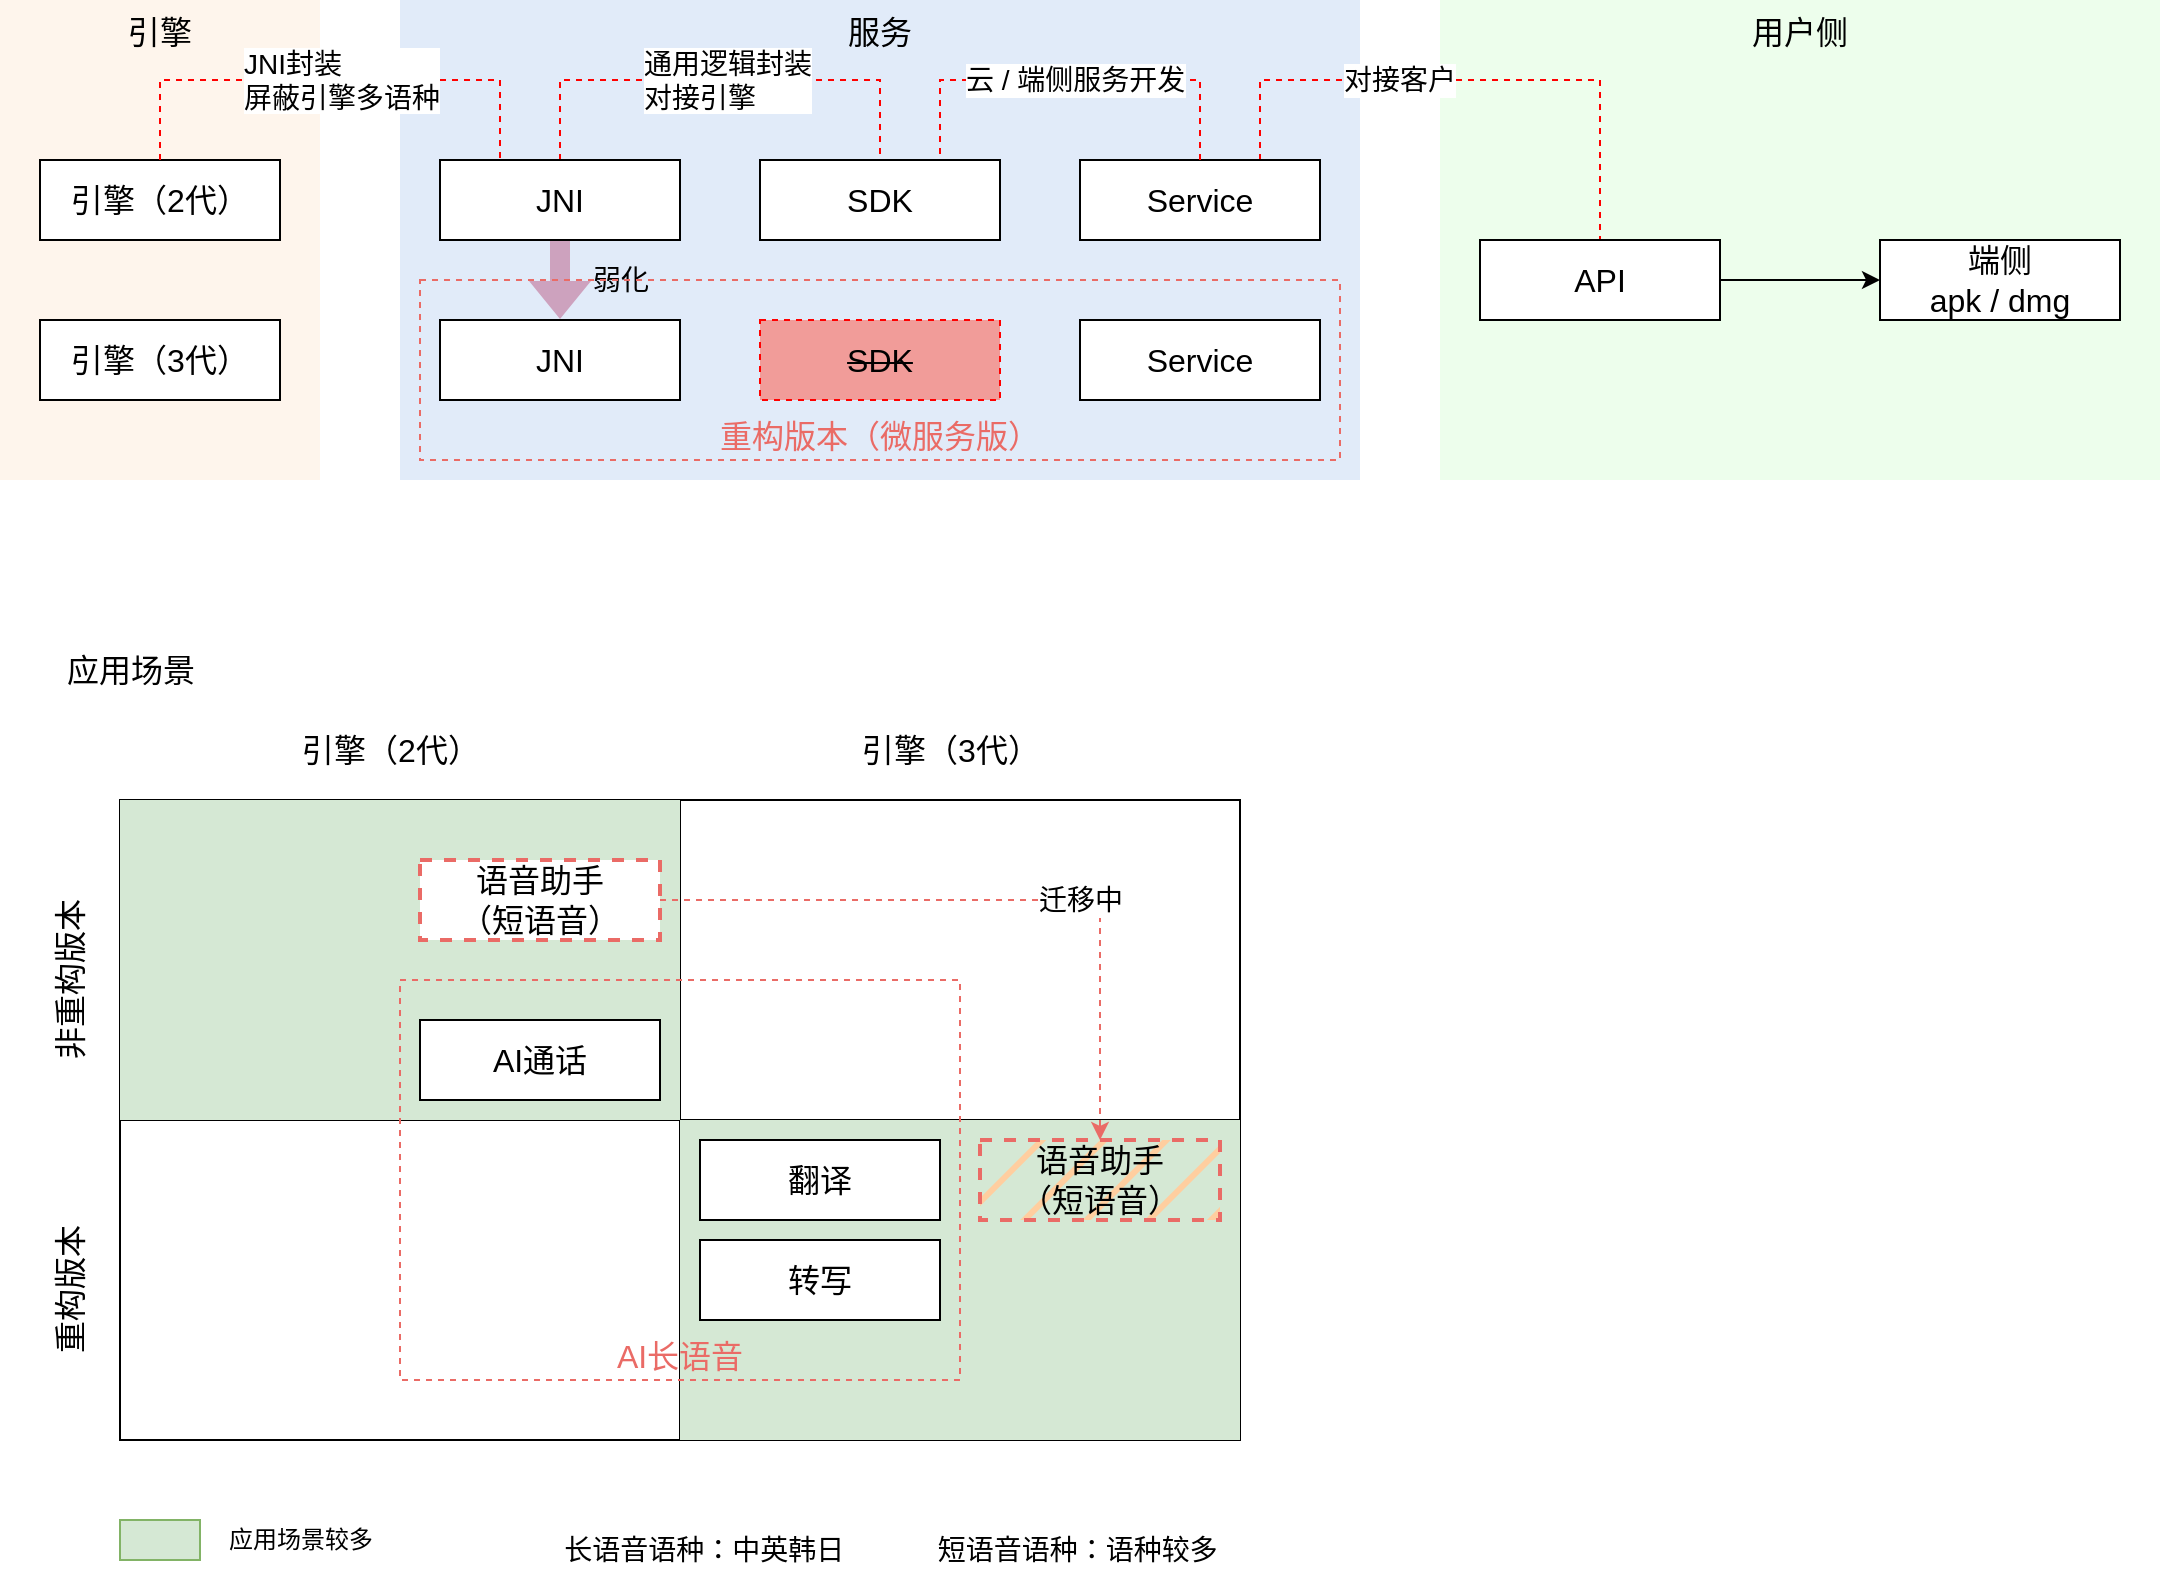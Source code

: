 <mxfile version="21.8.2" type="device">
  <diagram name="第 1 页" id="HZ7B8dwyGuFgJediSpe0">
    <mxGraphModel dx="1235" dy="844" grid="1" gridSize="10" guides="1" tooltips="1" connect="1" arrows="1" fold="1" page="1" pageScale="1" pageWidth="1600" pageHeight="1200" math="0" shadow="0">
      <root>
        <mxCell id="0" />
        <mxCell id="1" parent="0" />
        <mxCell id="CXsUsno869P3FfIItrI--15" value="服务" style="rounded=0;whiteSpace=wrap;html=1;verticalAlign=top;fillColor=#e1ebf9;strokeColor=none;fontSize=16;" vertex="1" parent="1">
          <mxGeometry x="220" y="160" width="480" height="240" as="geometry" />
        </mxCell>
        <mxCell id="CXsUsno869P3FfIItrI--16" value="用户侧" style="rounded=0;whiteSpace=wrap;html=1;verticalAlign=top;fillColor=#edfeec;strokeColor=none;fontSize=16;" vertex="1" parent="1">
          <mxGeometry x="740" y="160" width="360" height="240" as="geometry" />
        </mxCell>
        <mxCell id="CXsUsno869P3FfIItrI--14" value="引擎" style="rounded=0;whiteSpace=wrap;html=1;verticalAlign=top;fillColor=#fef5ec;strokeColor=none;fontSize=16;" vertex="1" parent="1">
          <mxGeometry x="20" y="160" width="160" height="240" as="geometry" />
        </mxCell>
        <mxCell id="CXsUsno869P3FfIItrI--1" value="引擎（2代）" style="rounded=0;whiteSpace=wrap;html=1;fontSize=16;" vertex="1" parent="1">
          <mxGeometry x="40" y="240" width="120" height="40" as="geometry" />
        </mxCell>
        <mxCell id="CXsUsno869P3FfIItrI--12" value="" style="edgeStyle=orthogonalEdgeStyle;rounded=0;orthogonalLoop=1;jettySize=auto;html=1;shape=flexArrow;strokeColor=none;fillColor=#CDA2BE;fontSize=16;" edge="1" parent="1" source="CXsUsno869P3FfIItrI--2" target="CXsUsno869P3FfIItrI--9">
          <mxGeometry relative="1" as="geometry" />
        </mxCell>
        <mxCell id="CXsUsno869P3FfIItrI--13" value="弱化" style="edgeLabel;html=1;align=center;verticalAlign=middle;resizable=0;points=[];labelBackgroundColor=none;fontSize=14;" vertex="1" connectable="0" parent="CXsUsno869P3FfIItrI--12">
          <mxGeometry x="-0.45" relative="1" as="geometry">
            <mxPoint x="30" y="9" as="offset" />
          </mxGeometry>
        </mxCell>
        <mxCell id="CXsUsno869P3FfIItrI--19" style="edgeStyle=orthogonalEdgeStyle;rounded=0;orthogonalLoop=1;jettySize=auto;html=1;entryX=0.5;entryY=0;entryDx=0;entryDy=0;endArrow=none;endFill=0;dashed=1;strokeColor=#FF0000;" edge="1" parent="1" source="CXsUsno869P3FfIItrI--2" target="CXsUsno869P3FfIItrI--3">
          <mxGeometry relative="1" as="geometry">
            <Array as="points">
              <mxPoint x="300" y="200" />
              <mxPoint x="460" y="200" />
            </Array>
          </mxGeometry>
        </mxCell>
        <mxCell id="CXsUsno869P3FfIItrI--23" value="通用逻辑封装&lt;br style=&quot;font-size: 14px;&quot;&gt;对接引擎" style="edgeLabel;html=1;align=left;verticalAlign=middle;resizable=0;points=[];fontSize=14;" vertex="1" connectable="0" parent="CXsUsno869P3FfIItrI--19">
          <mxGeometry x="-0.117" relative="1" as="geometry">
            <mxPoint x="-26" as="offset" />
          </mxGeometry>
        </mxCell>
        <mxCell id="CXsUsno869P3FfIItrI--2" value="JNI" style="rounded=0;whiteSpace=wrap;html=1;fontSize=16;" vertex="1" parent="1">
          <mxGeometry x="240" y="240" width="120" height="40" as="geometry" />
        </mxCell>
        <mxCell id="CXsUsno869P3FfIItrI--3" value="SDK" style="rounded=0;whiteSpace=wrap;html=1;fontSize=16;" vertex="1" parent="1">
          <mxGeometry x="400" y="240" width="120" height="40" as="geometry" />
        </mxCell>
        <mxCell id="CXsUsno869P3FfIItrI--26" style="edgeStyle=orthogonalEdgeStyle;rounded=0;orthogonalLoop=1;jettySize=auto;html=1;exitX=0.75;exitY=0;exitDx=0;exitDy=0;entryX=0.5;entryY=0;entryDx=0;entryDy=0;endArrow=none;endFill=0;dashed=1;strokeColor=#FF0000;" edge="1" parent="1" source="CXsUsno869P3FfIItrI--4" target="CXsUsno869P3FfIItrI--5">
          <mxGeometry relative="1" as="geometry">
            <Array as="points">
              <mxPoint x="650" y="200" />
              <mxPoint x="820" y="200" />
            </Array>
          </mxGeometry>
        </mxCell>
        <mxCell id="CXsUsno869P3FfIItrI--29" value="对接客户" style="edgeLabel;html=1;align=left;verticalAlign=middle;resizable=0;points=[];fontSize=14;" vertex="1" connectable="0" parent="CXsUsno869P3FfIItrI--26">
          <mxGeometry x="-0.261" y="4" relative="1" as="geometry">
            <mxPoint x="-27" y="4" as="offset" />
          </mxGeometry>
        </mxCell>
        <mxCell id="CXsUsno869P3FfIItrI--4" value="Service" style="rounded=0;whiteSpace=wrap;html=1;fontSize=16;" vertex="1" parent="1">
          <mxGeometry x="560" y="240" width="120" height="40" as="geometry" />
        </mxCell>
        <mxCell id="CXsUsno869P3FfIItrI--27" value="" style="edgeStyle=orthogonalEdgeStyle;rounded=0;orthogonalLoop=1;jettySize=auto;html=1;" edge="1" parent="1" source="CXsUsno869P3FfIItrI--5" target="CXsUsno869P3FfIItrI--6">
          <mxGeometry relative="1" as="geometry" />
        </mxCell>
        <mxCell id="CXsUsno869P3FfIItrI--5" value="API" style="rounded=0;whiteSpace=wrap;html=1;fontSize=16;" vertex="1" parent="1">
          <mxGeometry x="760" y="280" width="120" height="40" as="geometry" />
        </mxCell>
        <mxCell id="CXsUsno869P3FfIItrI--6" value="端侧&lt;br&gt;apk / dmg" style="rounded=0;whiteSpace=wrap;html=1;fontSize=16;" vertex="1" parent="1">
          <mxGeometry x="960" y="280" width="120" height="40" as="geometry" />
        </mxCell>
        <mxCell id="CXsUsno869P3FfIItrI--8" value="引擎（3代）" style="rounded=0;whiteSpace=wrap;html=1;fontSize=16;" vertex="1" parent="1">
          <mxGeometry x="40" y="320" width="120" height="40" as="geometry" />
        </mxCell>
        <mxCell id="CXsUsno869P3FfIItrI--21" style="edgeStyle=orthogonalEdgeStyle;rounded=0;orthogonalLoop=1;jettySize=auto;html=1;entryX=0.25;entryY=0;entryDx=0;entryDy=0;endArrow=none;endFill=0;dashed=1;strokeColor=#FF0000;exitX=0.5;exitY=0;exitDx=0;exitDy=0;" edge="1" parent="1" source="CXsUsno869P3FfIItrI--1" target="CXsUsno869P3FfIItrI--2">
          <mxGeometry relative="1" as="geometry">
            <mxPoint x="310" y="250" as="sourcePoint" />
            <mxPoint x="470" y="250" as="targetPoint" />
            <Array as="points">
              <mxPoint x="100" y="200" />
              <mxPoint x="270" y="200" />
            </Array>
          </mxGeometry>
        </mxCell>
        <mxCell id="CXsUsno869P3FfIItrI--22" value="JNI封装&lt;br style=&quot;font-size: 14px;&quot;&gt;屏蔽引擎多语种" style="edgeLabel;html=1;align=left;verticalAlign=middle;resizable=0;points=[];fontSize=14;" vertex="1" connectable="0" parent="CXsUsno869P3FfIItrI--21">
          <mxGeometry x="0.016" y="1" relative="1" as="geometry">
            <mxPoint x="-47" y="1" as="offset" />
          </mxGeometry>
        </mxCell>
        <mxCell id="CXsUsno869P3FfIItrI--24" style="edgeStyle=orthogonalEdgeStyle;rounded=0;orthogonalLoop=1;jettySize=auto;html=1;entryX=0.75;entryY=0;entryDx=0;entryDy=0;endArrow=none;endFill=0;dashed=1;strokeColor=#FF0000;exitX=0.5;exitY=0;exitDx=0;exitDy=0;" edge="1" parent="1" source="CXsUsno869P3FfIItrI--4" target="CXsUsno869P3FfIItrI--3">
          <mxGeometry relative="1" as="geometry">
            <mxPoint x="310" y="250" as="sourcePoint" />
            <mxPoint x="470" y="250" as="targetPoint" />
            <Array as="points">
              <mxPoint x="620" y="200" />
              <mxPoint x="490" y="200" />
            </Array>
          </mxGeometry>
        </mxCell>
        <mxCell id="CXsUsno869P3FfIItrI--25" value="云 / 端侧服务开发" style="edgeLabel;html=1;align=left;verticalAlign=middle;resizable=0;points=[];fontSize=14;" vertex="1" connectable="0" parent="CXsUsno869P3FfIItrI--24">
          <mxGeometry x="-0.117" relative="1" as="geometry">
            <mxPoint x="-67" as="offset" />
          </mxGeometry>
        </mxCell>
        <mxCell id="CXsUsno869P3FfIItrI--34" value="" style="group;fontStyle=0" vertex="1" connectable="0" parent="1">
          <mxGeometry x="230" y="300" width="460" height="90" as="geometry" />
        </mxCell>
        <mxCell id="CXsUsno869P3FfIItrI--33" value="&lt;font color=&quot;#ea6b66&quot;&gt;重构版本（微服务版）&lt;/font&gt;" style="rounded=0;whiteSpace=wrap;html=1;fillColor=none;verticalAlign=bottom;fontSize=16;strokeColor=#EA6B66;dashed=1;" vertex="1" parent="CXsUsno869P3FfIItrI--34">
          <mxGeometry width="460" height="90" as="geometry" />
        </mxCell>
        <mxCell id="CXsUsno869P3FfIItrI--9" value="JNI" style="rounded=0;whiteSpace=wrap;html=1;fontSize=16;" vertex="1" parent="CXsUsno869P3FfIItrI--34">
          <mxGeometry x="10" y="20" width="120" height="40" as="geometry" />
        </mxCell>
        <mxCell id="CXsUsno869P3FfIItrI--10" value="Service" style="rounded=0;whiteSpace=wrap;html=1;fontSize=16;" vertex="1" parent="CXsUsno869P3FfIItrI--34">
          <mxGeometry x="330" y="20" width="120" height="40" as="geometry" />
        </mxCell>
        <mxCell id="CXsUsno869P3FfIItrI--11" value="&lt;strike&gt;SDK&lt;/strike&gt;" style="rounded=0;whiteSpace=wrap;html=1;fillColor=#F19C99;strokeColor=#FF0000;dashed=1;fontSize=16;fontStyle=0" vertex="1" parent="CXsUsno869P3FfIItrI--34">
          <mxGeometry x="170" y="20" width="120" height="40" as="geometry" />
        </mxCell>
        <mxCell id="CXsUsno869P3FfIItrI--36" value="应用场景" style="text;html=1;align=center;verticalAlign=middle;resizable=0;points=[];autosize=1;strokeColor=none;fillColor=none;fontSize=16;" vertex="1" parent="1">
          <mxGeometry x="40" y="480" width="90" height="30" as="geometry" />
        </mxCell>
        <mxCell id="CXsUsno869P3FfIItrI--47" value="" style="shape=table;startSize=0;container=1;collapsible=0;childLayout=tableLayout;fontSize=16;" vertex="1" parent="1">
          <mxGeometry x="80" y="560" width="560" height="320" as="geometry" />
        </mxCell>
        <mxCell id="CXsUsno869P3FfIItrI--48" value="" style="shape=tableRow;horizontal=0;startSize=0;swimlaneHead=0;swimlaneBody=0;strokeColor=inherit;top=0;left=0;bottom=0;right=0;collapsible=0;dropTarget=0;fillColor=none;points=[[0,0.5],[1,0.5]];portConstraint=eastwest;fontSize=16;" vertex="1" parent="CXsUsno869P3FfIItrI--47">
          <mxGeometry width="560" height="160" as="geometry" />
        </mxCell>
        <mxCell id="CXsUsno869P3FfIItrI--49" value="" style="shape=partialRectangle;html=1;whiteSpace=wrap;connectable=0;strokeColor=#82b366;overflow=hidden;fillColor=#d5e8d4;top=0;left=0;bottom=0;right=0;pointerEvents=1;fontSize=16;" vertex="1" parent="CXsUsno869P3FfIItrI--48">
          <mxGeometry width="280" height="160" as="geometry">
            <mxRectangle width="280" height="160" as="alternateBounds" />
          </mxGeometry>
        </mxCell>
        <mxCell id="CXsUsno869P3FfIItrI--50" value="" style="shape=partialRectangle;html=1;whiteSpace=wrap;connectable=0;strokeColor=inherit;overflow=hidden;fillColor=none;top=0;left=0;bottom=0;right=0;pointerEvents=1;fontSize=16;" vertex="1" parent="CXsUsno869P3FfIItrI--48">
          <mxGeometry x="280" width="280" height="160" as="geometry">
            <mxRectangle width="280" height="160" as="alternateBounds" />
          </mxGeometry>
        </mxCell>
        <mxCell id="CXsUsno869P3FfIItrI--52" value="" style="shape=tableRow;horizontal=0;startSize=0;swimlaneHead=0;swimlaneBody=0;strokeColor=inherit;top=0;left=0;bottom=0;right=0;collapsible=0;dropTarget=0;fillColor=none;points=[[0,0.5],[1,0.5]];portConstraint=eastwest;fontSize=16;" vertex="1" parent="CXsUsno869P3FfIItrI--47">
          <mxGeometry y="160" width="560" height="160" as="geometry" />
        </mxCell>
        <mxCell id="CXsUsno869P3FfIItrI--53" value="" style="shape=partialRectangle;html=1;whiteSpace=wrap;connectable=0;strokeColor=inherit;overflow=hidden;fillColor=none;top=0;left=0;bottom=0;right=0;pointerEvents=1;fontSize=16;" vertex="1" parent="CXsUsno869P3FfIItrI--52">
          <mxGeometry width="280" height="160" as="geometry">
            <mxRectangle width="280" height="160" as="alternateBounds" />
          </mxGeometry>
        </mxCell>
        <mxCell id="CXsUsno869P3FfIItrI--54" value="" style="shape=partialRectangle;html=1;whiteSpace=wrap;connectable=0;strokeColor=#82b366;overflow=hidden;fillColor=#d5e8d4;top=0;left=0;bottom=0;right=0;pointerEvents=1;fontSize=16;" vertex="1" parent="CXsUsno869P3FfIItrI--52">
          <mxGeometry x="280" width="280" height="160" as="geometry">
            <mxRectangle width="280" height="160" as="alternateBounds" />
          </mxGeometry>
        </mxCell>
        <mxCell id="CXsUsno869P3FfIItrI--60" value="引擎（2代）" style="text;html=1;align=center;verticalAlign=middle;resizable=0;points=[];autosize=1;strokeColor=none;fillColor=none;fontSize=16;" vertex="1" parent="1">
          <mxGeometry x="160" y="520" width="110" height="30" as="geometry" />
        </mxCell>
        <mxCell id="CXsUsno869P3FfIItrI--61" value="引擎（3代）" style="text;html=1;align=center;verticalAlign=middle;resizable=0;points=[];autosize=1;strokeColor=none;fillColor=none;fontSize=16;" vertex="1" parent="1">
          <mxGeometry x="440" y="520" width="110" height="30" as="geometry" />
        </mxCell>
        <mxCell id="CXsUsno869P3FfIItrI--62" value="非重构版本" style="text;html=1;align=center;verticalAlign=middle;resizable=0;points=[];autosize=1;strokeColor=none;fillColor=none;fontSize=16;fontFamily=Helvetica;rotation=270;" vertex="1" parent="1">
          <mxGeometry x="5" y="635" width="100" height="30" as="geometry" />
        </mxCell>
        <mxCell id="CXsUsno869P3FfIItrI--63" value="重构版本" style="text;html=1;align=center;verticalAlign=middle;resizable=0;points=[];autosize=1;strokeColor=none;fillColor=none;fontSize=16;rotation=270;" vertex="1" parent="1">
          <mxGeometry x="10" y="790" width="90" height="30" as="geometry" />
        </mxCell>
        <mxCell id="CXsUsno869P3FfIItrI--66" value="" style="group" vertex="1" connectable="0" parent="1">
          <mxGeometry x="80" y="915" width="140" height="30" as="geometry" />
        </mxCell>
        <mxCell id="CXsUsno869P3FfIItrI--64" value="" style="rounded=0;whiteSpace=wrap;html=1;fillColor=#d5e8d4;strokeColor=#82b366;" vertex="1" parent="CXsUsno869P3FfIItrI--66">
          <mxGeometry y="5" width="40" height="20" as="geometry" />
        </mxCell>
        <mxCell id="CXsUsno869P3FfIItrI--65" value="应用场景较多" style="text;html=1;align=center;verticalAlign=middle;resizable=0;points=[];autosize=1;strokeColor=none;fillColor=none;" vertex="1" parent="CXsUsno869P3FfIItrI--66">
          <mxGeometry x="40" width="100" height="30" as="geometry" />
        </mxCell>
        <mxCell id="CXsUsno869P3FfIItrI--71" value="&lt;font color=&quot;#ea6b66&quot;&gt;AI长语音&lt;/font&gt;" style="rounded=0;whiteSpace=wrap;html=1;fillColor=none;verticalAlign=bottom;fontSize=16;strokeColor=#EA6B66;dashed=1;" vertex="1" parent="1">
          <mxGeometry x="220" y="650" width="280" height="200" as="geometry" />
        </mxCell>
        <mxCell id="CXsUsno869P3FfIItrI--67" value="AI通话" style="rounded=0;whiteSpace=wrap;html=1;fontSize=16;" vertex="1" parent="1">
          <mxGeometry x="230" y="670" width="120" height="40" as="geometry" />
        </mxCell>
        <mxCell id="CXsUsno869P3FfIItrI--68" value="翻译" style="rounded=0;whiteSpace=wrap;html=1;fontSize=16;" vertex="1" parent="1">
          <mxGeometry x="370" y="730" width="120" height="40" as="geometry" />
        </mxCell>
        <mxCell id="CXsUsno869P3FfIItrI--69" value="转写" style="rounded=0;whiteSpace=wrap;html=1;fontSize=16;" vertex="1" parent="1">
          <mxGeometry x="370" y="780" width="120" height="40" as="geometry" />
        </mxCell>
        <mxCell id="CXsUsno869P3FfIItrI--77" style="edgeStyle=orthogonalEdgeStyle;rounded=0;orthogonalLoop=1;jettySize=auto;html=1;entryX=0.5;entryY=0;entryDx=0;entryDy=0;strokeColor=#EA6B66;dashed=1;" edge="1" parent="1" source="CXsUsno869P3FfIItrI--75" target="CXsUsno869P3FfIItrI--76">
          <mxGeometry relative="1" as="geometry" />
        </mxCell>
        <mxCell id="CXsUsno869P3FfIItrI--78" value="迁移中" style="edgeLabel;html=1;align=center;verticalAlign=middle;resizable=0;points=[];fontSize=14;" vertex="1" connectable="0" parent="CXsUsno869P3FfIItrI--77">
          <mxGeometry x="-0.099" relative="1" as="geometry">
            <mxPoint x="57" as="offset" />
          </mxGeometry>
        </mxCell>
        <mxCell id="CXsUsno869P3FfIItrI--75" value="语音助手&lt;br&gt;（短语音）" style="rounded=0;whiteSpace=wrap;html=1;fontSize=16;strokeColor=#EA6B66;dashed=1;strokeWidth=2;align=center;" vertex="1" parent="1">
          <mxGeometry x="230" y="590" width="120" height="40" as="geometry" />
        </mxCell>
        <mxCell id="CXsUsno869P3FfIItrI--76" value="语音助手&lt;br&gt;（短语音）" style="rounded=0;whiteSpace=wrap;html=1;fontSize=16;strokeColor=#EA6B66;dashed=1;strokeWidth=2;align=center;fillColor=#FFCE9F;fillStyle=hatch;" vertex="1" parent="1">
          <mxGeometry x="510" y="730" width="120" height="40" as="geometry" />
        </mxCell>
        <mxCell id="CXsUsno869P3FfIItrI--79" value="长语音语种：中英韩日&lt;span style=&quot;white-space: pre;&quot;&gt;&#x9;&lt;/span&gt;&lt;span style=&quot;white-space: pre;&quot;&gt;&#x9;&lt;/span&gt;短语音语种：语种较多" style="text;html=1;align=center;verticalAlign=middle;resizable=0;points=[];autosize=1;strokeColor=none;fillColor=none;fontSize=14;" vertex="1" parent="1">
          <mxGeometry x="290" y="920" width="350" height="30" as="geometry" />
        </mxCell>
      </root>
    </mxGraphModel>
  </diagram>
</mxfile>
